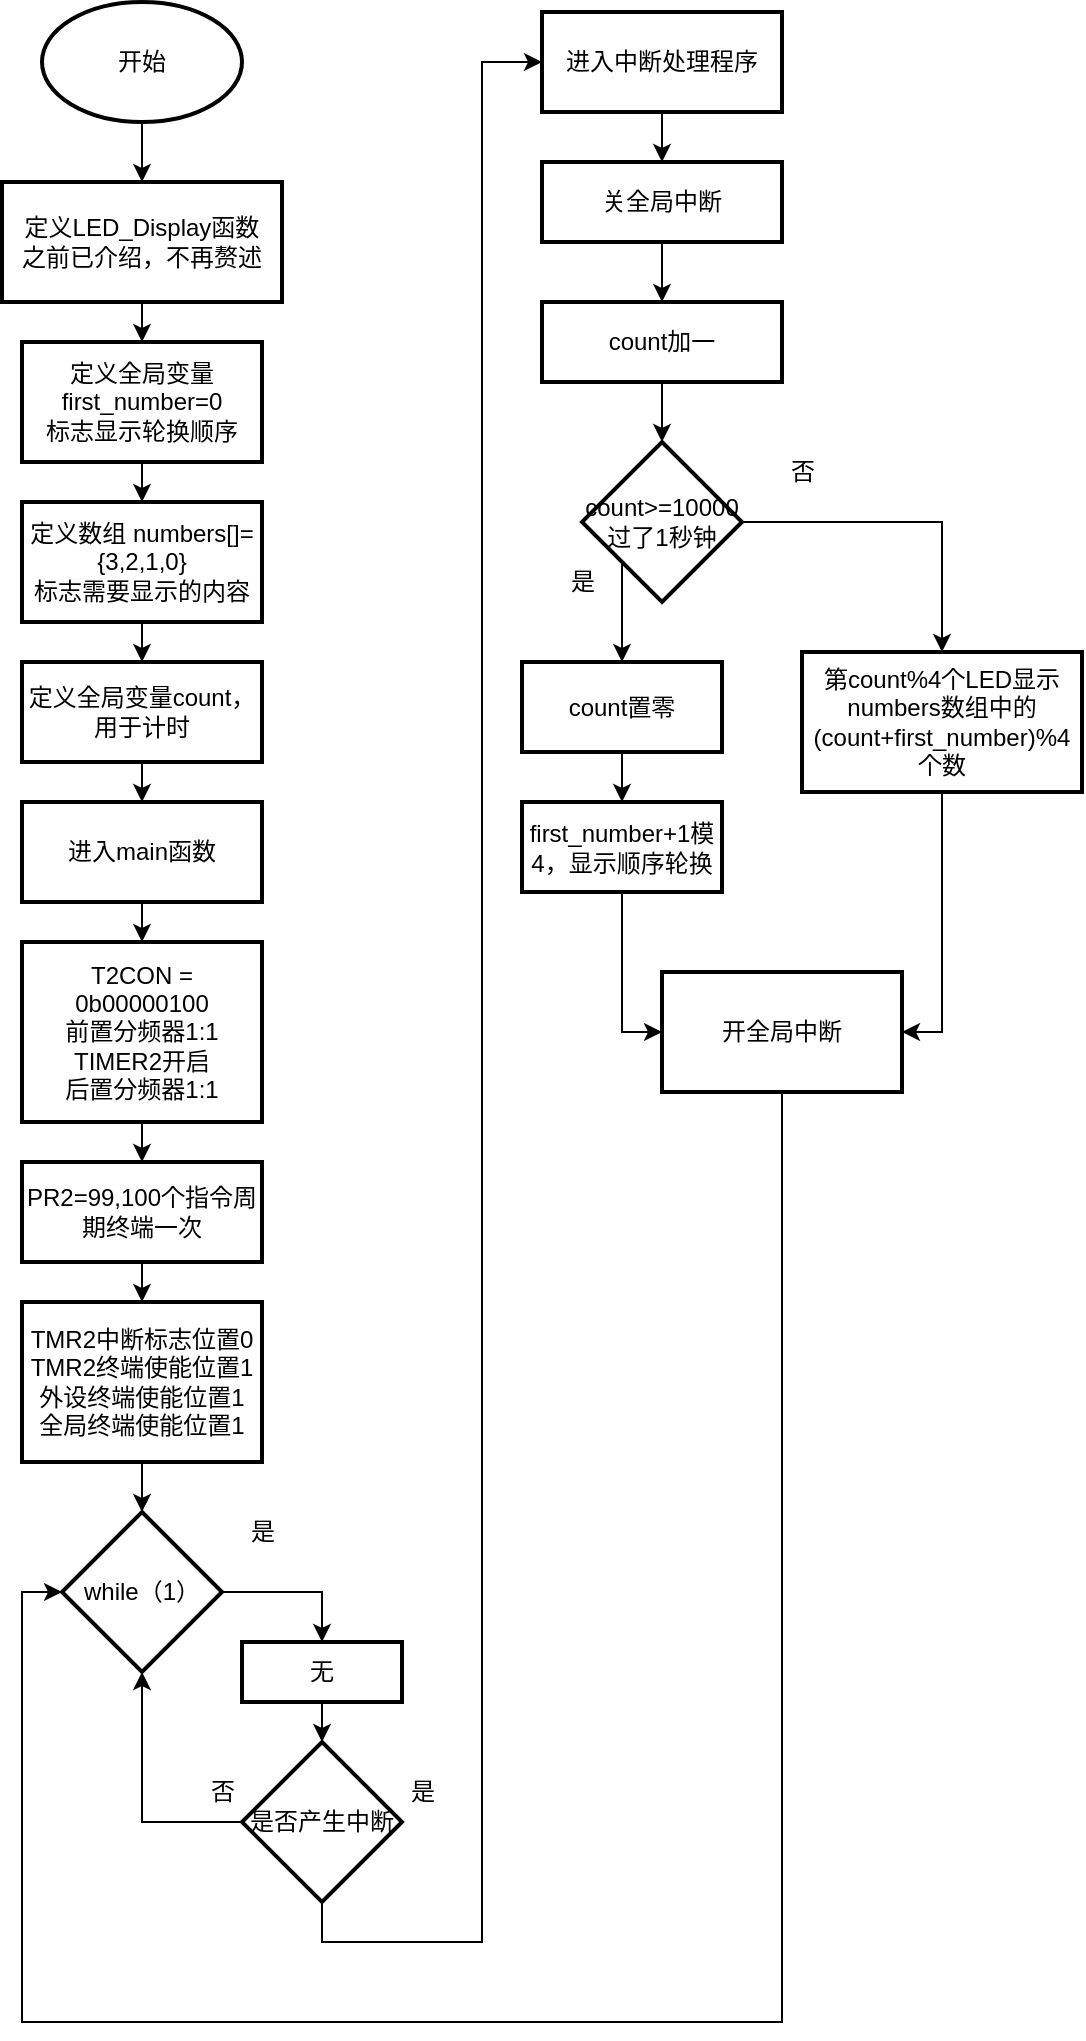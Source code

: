 <mxfile version="20.6.0" type="github">
  <diagram id="hE1goupIJz7Yk2ztpyC8" name="第 1 页">
    <mxGraphModel dx="657" dy="1074" grid="1" gridSize="10" guides="1" tooltips="1" connect="1" arrows="1" fold="1" page="1" pageScale="1" pageWidth="1200" pageHeight="1600" math="0" shadow="0">
      <root>
        <mxCell id="0" />
        <mxCell id="1" parent="0" />
        <mxCell id="7B-rmihDAklE7OAa2uTm-3" value="" style="edgeStyle=orthogonalEdgeStyle;rounded=0;orthogonalLoop=1;jettySize=auto;html=1;" parent="1" source="7B-rmihDAklE7OAa2uTm-1" target="7B-rmihDAklE7OAa2uTm-2" edge="1">
          <mxGeometry relative="1" as="geometry" />
        </mxCell>
        <mxCell id="7B-rmihDAklE7OAa2uTm-1" value="开始" style="strokeWidth=2;html=1;shape=mxgraph.flowchart.start_1;whiteSpace=wrap;" parent="1" vertex="1">
          <mxGeometry x="200" y="310" width="100" height="60" as="geometry" />
        </mxCell>
        <mxCell id="7B-rmihDAklE7OAa2uTm-5" value="" style="edgeStyle=orthogonalEdgeStyle;rounded=0;orthogonalLoop=1;jettySize=auto;html=1;" parent="1" source="7B-rmihDAklE7OAa2uTm-2" target="7B-rmihDAklE7OAa2uTm-4" edge="1">
          <mxGeometry relative="1" as="geometry" />
        </mxCell>
        <mxCell id="7B-rmihDAklE7OAa2uTm-2" value="定义LED_Display函数&lt;br&gt;之前已介绍，不再赘述" style="whiteSpace=wrap;html=1;strokeWidth=2;" parent="1" vertex="1">
          <mxGeometry x="180" y="400" width="140" height="60" as="geometry" />
        </mxCell>
        <mxCell id="7B-rmihDAklE7OAa2uTm-7" value="" style="edgeStyle=orthogonalEdgeStyle;rounded=0;orthogonalLoop=1;jettySize=auto;html=1;" parent="1" source="7B-rmihDAklE7OAa2uTm-4" target="7B-rmihDAklE7OAa2uTm-6" edge="1">
          <mxGeometry relative="1" as="geometry" />
        </mxCell>
        <mxCell id="7B-rmihDAklE7OAa2uTm-4" value="定义全局变量first_number=0&lt;br&gt;标志显示轮换顺序" style="whiteSpace=wrap;html=1;strokeWidth=2;" parent="1" vertex="1">
          <mxGeometry x="190" y="480" width="120" height="60" as="geometry" />
        </mxCell>
        <mxCell id="7B-rmihDAklE7OAa2uTm-9" value="" style="edgeStyle=orthogonalEdgeStyle;rounded=0;orthogonalLoop=1;jettySize=auto;html=1;" parent="1" source="7B-rmihDAklE7OAa2uTm-6" target="7B-rmihDAklE7OAa2uTm-8" edge="1">
          <mxGeometry relative="1" as="geometry" />
        </mxCell>
        <mxCell id="7B-rmihDAklE7OAa2uTm-6" value="定义数组 numbers[]={3,2,1,0}&lt;br&gt;标志需要显示的内容" style="whiteSpace=wrap;html=1;strokeWidth=2;" parent="1" vertex="1">
          <mxGeometry x="190" y="560" width="120" height="60" as="geometry" />
        </mxCell>
        <mxCell id="7B-rmihDAklE7OAa2uTm-13" value="" style="edgeStyle=orthogonalEdgeStyle;rounded=0;orthogonalLoop=1;jettySize=auto;html=1;" parent="1" source="7B-rmihDAklE7OAa2uTm-8" target="7B-rmihDAklE7OAa2uTm-12" edge="1">
          <mxGeometry relative="1" as="geometry" />
        </mxCell>
        <mxCell id="7B-rmihDAklE7OAa2uTm-8" value="定义全局变量count，用于计时" style="whiteSpace=wrap;html=1;strokeWidth=2;" parent="1" vertex="1">
          <mxGeometry x="190" y="640" width="120" height="50" as="geometry" />
        </mxCell>
        <mxCell id="7B-rmihDAklE7OAa2uTm-15" value="" style="edgeStyle=orthogonalEdgeStyle;rounded=0;orthogonalLoop=1;jettySize=auto;html=1;" parent="1" source="7B-rmihDAklE7OAa2uTm-12" target="7B-rmihDAklE7OAa2uTm-14" edge="1">
          <mxGeometry relative="1" as="geometry" />
        </mxCell>
        <mxCell id="7B-rmihDAklE7OAa2uTm-12" value="进入main函数" style="whiteSpace=wrap;html=1;strokeWidth=2;" parent="1" vertex="1">
          <mxGeometry x="190" y="710" width="120" height="50" as="geometry" />
        </mxCell>
        <mxCell id="71QN1dz8JrfG2gdFGxt7-3" value="" style="edgeStyle=orthogonalEdgeStyle;rounded=0;orthogonalLoop=1;jettySize=auto;html=1;" edge="1" parent="1" source="7B-rmihDAklE7OAa2uTm-14" target="71QN1dz8JrfG2gdFGxt7-2">
          <mxGeometry relative="1" as="geometry" />
        </mxCell>
        <mxCell id="7B-rmihDAklE7OAa2uTm-14" value="T2CON = 0b00000100&lt;br&gt;前置分频器1:1&lt;br&gt;TIMER2开启&lt;br&gt;后置分频器1:1" style="whiteSpace=wrap;html=1;strokeWidth=2;" parent="1" vertex="1">
          <mxGeometry x="190" y="780" width="120" height="90" as="geometry" />
        </mxCell>
        <mxCell id="71QN1dz8JrfG2gdFGxt7-5" value="" style="edgeStyle=orthogonalEdgeStyle;rounded=0;orthogonalLoop=1;jettySize=auto;html=1;" edge="1" parent="1" source="71QN1dz8JrfG2gdFGxt7-2" target="71QN1dz8JrfG2gdFGxt7-4">
          <mxGeometry relative="1" as="geometry" />
        </mxCell>
        <mxCell id="71QN1dz8JrfG2gdFGxt7-2" value="PR2=99,100个指令周期终端一次" style="whiteSpace=wrap;html=1;strokeWidth=2;" vertex="1" parent="1">
          <mxGeometry x="190" y="890" width="120" height="50" as="geometry" />
        </mxCell>
        <mxCell id="71QN1dz8JrfG2gdFGxt7-7" value="" style="edgeStyle=orthogonalEdgeStyle;rounded=0;orthogonalLoop=1;jettySize=auto;html=1;" edge="1" parent="1" source="71QN1dz8JrfG2gdFGxt7-4" target="71QN1dz8JrfG2gdFGxt7-6">
          <mxGeometry relative="1" as="geometry" />
        </mxCell>
        <mxCell id="71QN1dz8JrfG2gdFGxt7-4" value="TMR2中断标志位置0&lt;br&gt;TMR2终端使能位置1&lt;br&gt;外设终端使能位置1&lt;br&gt;全局终端使能位置1" style="whiteSpace=wrap;html=1;strokeWidth=2;" vertex="1" parent="1">
          <mxGeometry x="190" y="960" width="120" height="80" as="geometry" />
        </mxCell>
        <mxCell id="71QN1dz8JrfG2gdFGxt7-10" value="" style="edgeStyle=orthogonalEdgeStyle;rounded=0;orthogonalLoop=1;jettySize=auto;html=1;" edge="1" parent="1" source="71QN1dz8JrfG2gdFGxt7-6" target="71QN1dz8JrfG2gdFGxt7-9">
          <mxGeometry relative="1" as="geometry">
            <Array as="points">
              <mxPoint x="340" y="1105" />
            </Array>
          </mxGeometry>
        </mxCell>
        <mxCell id="71QN1dz8JrfG2gdFGxt7-6" value="while（1）" style="rhombus;whiteSpace=wrap;html=1;strokeWidth=2;" vertex="1" parent="1">
          <mxGeometry x="210" y="1065" width="80" height="80" as="geometry" />
        </mxCell>
        <mxCell id="71QN1dz8JrfG2gdFGxt7-8" value="是" style="text;html=1;align=center;verticalAlign=middle;resizable=0;points=[];autosize=1;strokeColor=none;fillColor=none;" vertex="1" parent="1">
          <mxGeometry x="290" y="1060" width="40" height="30" as="geometry" />
        </mxCell>
        <mxCell id="71QN1dz8JrfG2gdFGxt7-13" value="" style="edgeStyle=orthogonalEdgeStyle;rounded=0;orthogonalLoop=1;jettySize=auto;html=1;" edge="1" parent="1" source="71QN1dz8JrfG2gdFGxt7-9" target="71QN1dz8JrfG2gdFGxt7-12">
          <mxGeometry relative="1" as="geometry" />
        </mxCell>
        <mxCell id="71QN1dz8JrfG2gdFGxt7-9" value="无" style="whiteSpace=wrap;html=1;strokeWidth=2;" vertex="1" parent="1">
          <mxGeometry x="300" y="1130" width="80" height="30" as="geometry" />
        </mxCell>
        <mxCell id="71QN1dz8JrfG2gdFGxt7-16" style="edgeStyle=orthogonalEdgeStyle;rounded=0;orthogonalLoop=1;jettySize=auto;html=1;entryX=0.5;entryY=1;entryDx=0;entryDy=0;" edge="1" parent="1" source="71QN1dz8JrfG2gdFGxt7-12" target="71QN1dz8JrfG2gdFGxt7-6">
          <mxGeometry relative="1" as="geometry" />
        </mxCell>
        <mxCell id="71QN1dz8JrfG2gdFGxt7-20" value="" style="edgeStyle=orthogonalEdgeStyle;rounded=0;orthogonalLoop=1;jettySize=auto;html=1;" edge="1" parent="1" source="71QN1dz8JrfG2gdFGxt7-12" target="71QN1dz8JrfG2gdFGxt7-19">
          <mxGeometry relative="1" as="geometry">
            <Array as="points">
              <mxPoint x="340" y="1280" />
              <mxPoint x="420" y="1280" />
              <mxPoint x="420" y="340" />
            </Array>
          </mxGeometry>
        </mxCell>
        <mxCell id="71QN1dz8JrfG2gdFGxt7-12" value="是否产生中断" style="rhombus;whiteSpace=wrap;html=1;strokeWidth=2;" vertex="1" parent="1">
          <mxGeometry x="300" y="1180" width="80" height="80" as="geometry" />
        </mxCell>
        <mxCell id="71QN1dz8JrfG2gdFGxt7-14" value="是" style="text;html=1;align=center;verticalAlign=middle;resizable=0;points=[];autosize=1;strokeColor=none;fillColor=none;" vertex="1" parent="1">
          <mxGeometry x="370" y="1190" width="40" height="30" as="geometry" />
        </mxCell>
        <mxCell id="71QN1dz8JrfG2gdFGxt7-15" value="否" style="text;html=1;align=center;verticalAlign=middle;resizable=0;points=[];autosize=1;strokeColor=none;fillColor=none;" vertex="1" parent="1">
          <mxGeometry x="270" y="1190" width="40" height="30" as="geometry" />
        </mxCell>
        <mxCell id="71QN1dz8JrfG2gdFGxt7-22" value="" style="edgeStyle=orthogonalEdgeStyle;rounded=0;orthogonalLoop=1;jettySize=auto;html=1;" edge="1" parent="1" source="71QN1dz8JrfG2gdFGxt7-19" target="71QN1dz8JrfG2gdFGxt7-21">
          <mxGeometry relative="1" as="geometry" />
        </mxCell>
        <mxCell id="71QN1dz8JrfG2gdFGxt7-19" value="进入中断处理程序" style="whiteSpace=wrap;html=1;strokeWidth=2;" vertex="1" parent="1">
          <mxGeometry x="450" y="315" width="120" height="50" as="geometry" />
        </mxCell>
        <mxCell id="71QN1dz8JrfG2gdFGxt7-24" value="" style="edgeStyle=orthogonalEdgeStyle;rounded=0;orthogonalLoop=1;jettySize=auto;html=1;" edge="1" parent="1" source="71QN1dz8JrfG2gdFGxt7-21" target="71QN1dz8JrfG2gdFGxt7-23">
          <mxGeometry relative="1" as="geometry" />
        </mxCell>
        <mxCell id="71QN1dz8JrfG2gdFGxt7-21" value="关全局中断" style="whiteSpace=wrap;html=1;strokeWidth=2;" vertex="1" parent="1">
          <mxGeometry x="450" y="390" width="120" height="40" as="geometry" />
        </mxCell>
        <mxCell id="71QN1dz8JrfG2gdFGxt7-26" value="" style="edgeStyle=orthogonalEdgeStyle;rounded=0;orthogonalLoop=1;jettySize=auto;html=1;" edge="1" parent="1" source="71QN1dz8JrfG2gdFGxt7-23" target="71QN1dz8JrfG2gdFGxt7-25">
          <mxGeometry relative="1" as="geometry" />
        </mxCell>
        <mxCell id="71QN1dz8JrfG2gdFGxt7-23" value="count加一" style="whiteSpace=wrap;html=1;strokeWidth=2;" vertex="1" parent="1">
          <mxGeometry x="450" y="460" width="120" height="40" as="geometry" />
        </mxCell>
        <mxCell id="71QN1dz8JrfG2gdFGxt7-30" value="" style="edgeStyle=orthogonalEdgeStyle;rounded=0;orthogonalLoop=1;jettySize=auto;html=1;" edge="1" parent="1" source="71QN1dz8JrfG2gdFGxt7-25" target="71QN1dz8JrfG2gdFGxt7-29">
          <mxGeometry relative="1" as="geometry">
            <Array as="points">
              <mxPoint x="490" y="620" />
              <mxPoint x="490" y="620" />
            </Array>
          </mxGeometry>
        </mxCell>
        <mxCell id="71QN1dz8JrfG2gdFGxt7-43" value="" style="edgeStyle=orthogonalEdgeStyle;rounded=0;orthogonalLoop=1;jettySize=auto;html=1;" edge="1" parent="1" source="71QN1dz8JrfG2gdFGxt7-25" target="71QN1dz8JrfG2gdFGxt7-42">
          <mxGeometry relative="1" as="geometry" />
        </mxCell>
        <mxCell id="71QN1dz8JrfG2gdFGxt7-25" value="count&amp;gt;=10000&lt;br&gt;过了1秒钟" style="rhombus;whiteSpace=wrap;html=1;strokeWidth=2;" vertex="1" parent="1">
          <mxGeometry x="470" y="530" width="80" height="80" as="geometry" />
        </mxCell>
        <mxCell id="71QN1dz8JrfG2gdFGxt7-34" value="" style="edgeStyle=orthogonalEdgeStyle;rounded=0;orthogonalLoop=1;jettySize=auto;html=1;" edge="1" parent="1" source="71QN1dz8JrfG2gdFGxt7-29" target="71QN1dz8JrfG2gdFGxt7-33">
          <mxGeometry relative="1" as="geometry" />
        </mxCell>
        <mxCell id="71QN1dz8JrfG2gdFGxt7-29" value="count置零" style="whiteSpace=wrap;html=1;strokeWidth=2;" vertex="1" parent="1">
          <mxGeometry x="440" y="640" width="100" height="45" as="geometry" />
        </mxCell>
        <mxCell id="71QN1dz8JrfG2gdFGxt7-49" style="edgeStyle=orthogonalEdgeStyle;rounded=0;orthogonalLoop=1;jettySize=auto;html=1;entryX=0;entryY=0.5;entryDx=0;entryDy=0;" edge="1" parent="1" source="71QN1dz8JrfG2gdFGxt7-33" target="71QN1dz8JrfG2gdFGxt7-44">
          <mxGeometry relative="1" as="geometry" />
        </mxCell>
        <mxCell id="71QN1dz8JrfG2gdFGxt7-33" value="first_number+1模4，显示顺序轮换" style="whiteSpace=wrap;html=1;strokeWidth=2;" vertex="1" parent="1">
          <mxGeometry x="440" y="710" width="100" height="45" as="geometry" />
        </mxCell>
        <mxCell id="71QN1dz8JrfG2gdFGxt7-35" value="是" style="text;html=1;align=center;verticalAlign=middle;resizable=0;points=[];autosize=1;strokeColor=none;fillColor=none;" vertex="1" parent="1">
          <mxGeometry x="450" y="585" width="40" height="30" as="geometry" />
        </mxCell>
        <mxCell id="71QN1dz8JrfG2gdFGxt7-36" value="否" style="text;html=1;align=center;verticalAlign=middle;resizable=0;points=[];autosize=1;strokeColor=none;fillColor=none;" vertex="1" parent="1">
          <mxGeometry x="560" y="530" width="40" height="30" as="geometry" />
        </mxCell>
        <mxCell id="71QN1dz8JrfG2gdFGxt7-50" style="edgeStyle=orthogonalEdgeStyle;rounded=0;orthogonalLoop=1;jettySize=auto;html=1;entryX=1;entryY=0.5;entryDx=0;entryDy=0;" edge="1" parent="1" source="71QN1dz8JrfG2gdFGxt7-42" target="71QN1dz8JrfG2gdFGxt7-44">
          <mxGeometry relative="1" as="geometry" />
        </mxCell>
        <mxCell id="71QN1dz8JrfG2gdFGxt7-42" value="第count%4个LED显示numbers数组中的(count+first_number)%4个数" style="whiteSpace=wrap;html=1;strokeWidth=2;" vertex="1" parent="1">
          <mxGeometry x="580" y="635" width="140" height="70" as="geometry" />
        </mxCell>
        <mxCell id="71QN1dz8JrfG2gdFGxt7-51" style="edgeStyle=orthogonalEdgeStyle;rounded=0;orthogonalLoop=1;jettySize=auto;html=1;entryX=0;entryY=0.5;entryDx=0;entryDy=0;" edge="1" parent="1" source="71QN1dz8JrfG2gdFGxt7-44" target="71QN1dz8JrfG2gdFGxt7-6">
          <mxGeometry relative="1" as="geometry">
            <Array as="points">
              <mxPoint x="570" y="1320" />
              <mxPoint x="190" y="1320" />
              <mxPoint x="190" y="1105" />
            </Array>
          </mxGeometry>
        </mxCell>
        <mxCell id="71QN1dz8JrfG2gdFGxt7-44" value="开全局中断" style="whiteSpace=wrap;html=1;strokeWidth=2;" vertex="1" parent="1">
          <mxGeometry x="510" y="795" width="120" height="60" as="geometry" />
        </mxCell>
      </root>
    </mxGraphModel>
  </diagram>
</mxfile>
